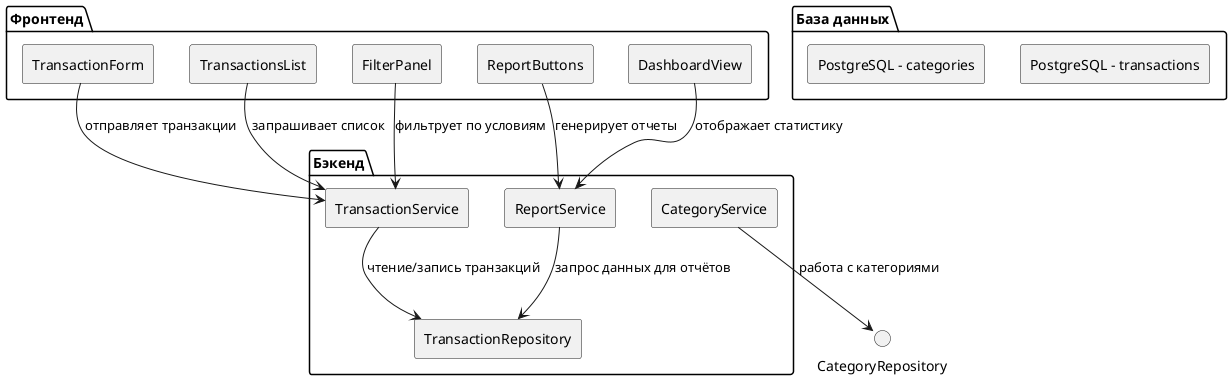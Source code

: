 @startuml
skinparam componentStyle rectangle

package "Фронтенд" {
  [TransactionForm] as TF
  [TransactionsList] as TL
  [FilterPanel] as FP
  [ReportButtons] as RB
  [DashboardView] as DV
}

package "Бэкенд" {
  [TransactionService] as TS
  [ReportService] as RS
  [TransactionRepository] as TR
  [CategoryService] as CS
}

package "База данных" {
  [PostgreSQL - transactions]
  [PostgreSQL - categories]
}

TF --> TS : отправляет транзакции
TL --> TS : запрашивает список
FP --> TS : фильтрует по условиям
RB --> RS : генерирует отчеты
DV --> RS : отображает статистику

TS --> TR : чтение/запись транзакций
RS --> TR : запрос данных для отчётов
CS --> CategoryRepository : работа с категориями
@enduml
